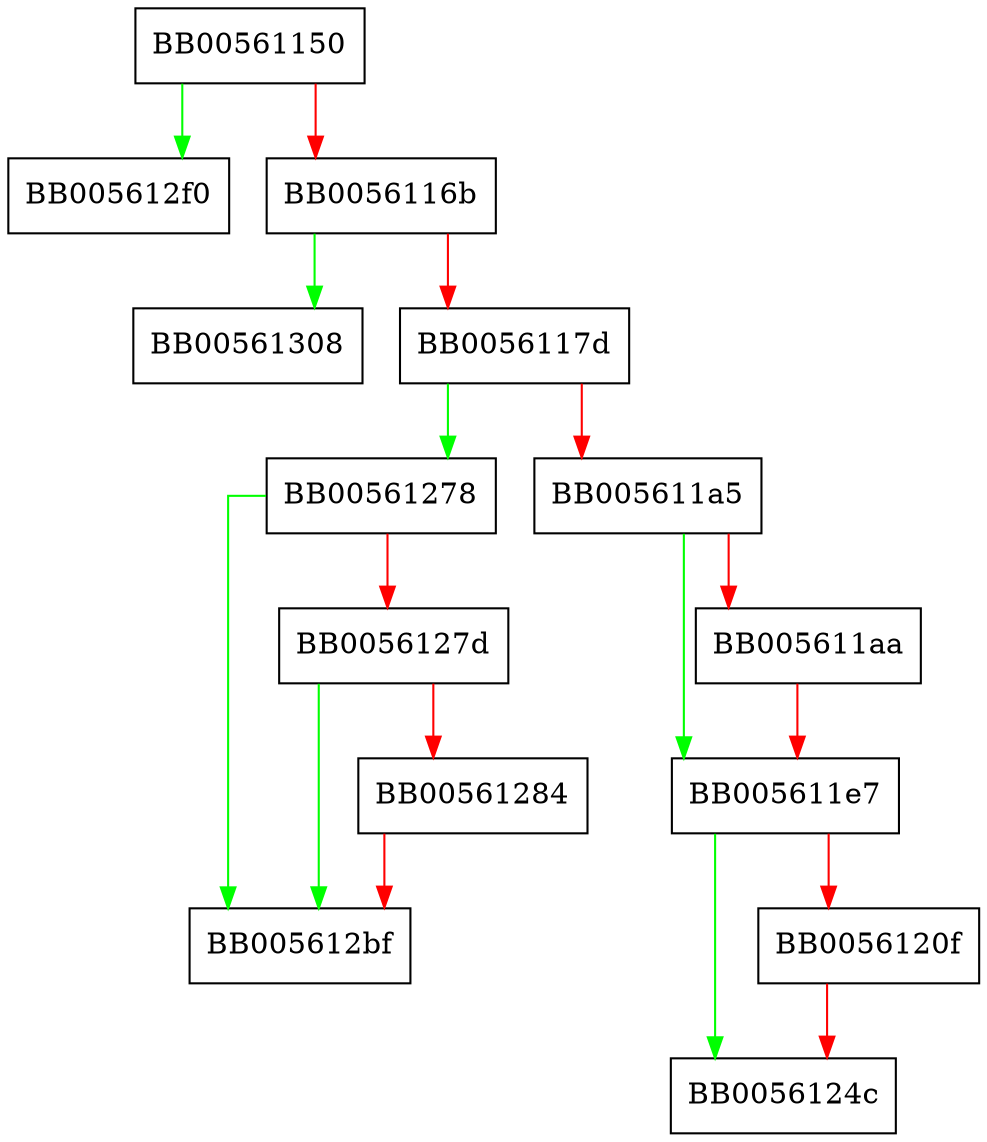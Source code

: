 digraph check_name {
  node [shape="box"];
  graph [splines=ortho];
  BB00561150 -> BB005612f0 [color="green"];
  BB00561150 -> BB0056116b [color="red"];
  BB0056116b -> BB00561308 [color="green"];
  BB0056116b -> BB0056117d [color="red"];
  BB0056117d -> BB00561278 [color="green"];
  BB0056117d -> BB005611a5 [color="red"];
  BB005611a5 -> BB005611e7 [color="green"];
  BB005611a5 -> BB005611aa [color="red"];
  BB005611aa -> BB005611e7 [color="red"];
  BB005611e7 -> BB0056124c [color="green"];
  BB005611e7 -> BB0056120f [color="red"];
  BB0056120f -> BB0056124c [color="red"];
  BB00561278 -> BB005612bf [color="green"];
  BB00561278 -> BB0056127d [color="red"];
  BB0056127d -> BB005612bf [color="green"];
  BB0056127d -> BB00561284 [color="red"];
  BB00561284 -> BB005612bf [color="red"];
}